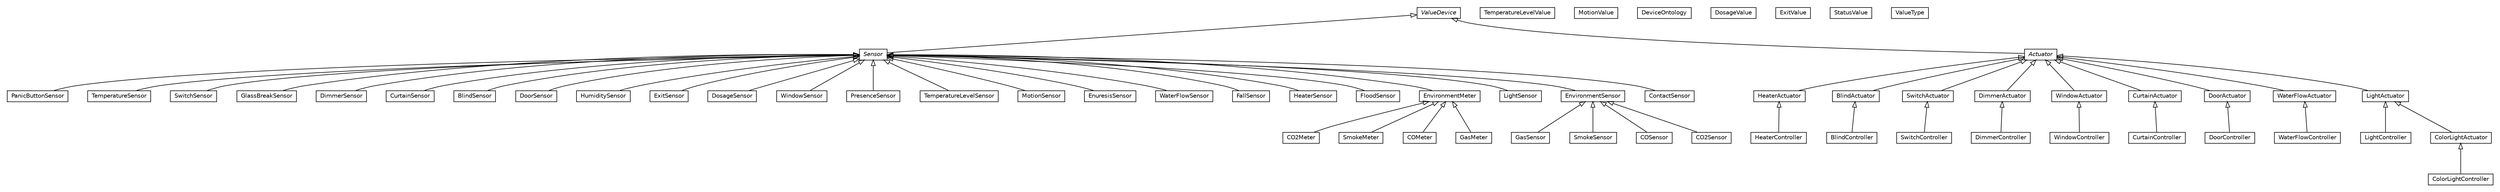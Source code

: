 #!/usr/local/bin/dot
#
# Class diagram 
# Generated by UMLGraph version R5_6-24-gf6e263 (http://www.umlgraph.org/)
#

digraph G {
	edge [fontname="Helvetica",fontsize=10,labelfontname="Helvetica",labelfontsize=10];
	node [fontname="Helvetica",fontsize=10,shape=plaintext];
	nodesep=0.25;
	ranksep=0.5;
	// org.universAAL.ontology.device.CO2Meter
	c8797 [label=<<table title="org.universAAL.ontology.device.CO2Meter" border="0" cellborder="1" cellspacing="0" cellpadding="2" port="p" href="./CO2Meter.html">
		<tr><td><table border="0" cellspacing="0" cellpadding="1">
<tr><td align="center" balign="center"> CO2Meter </td></tr>
		</table></td></tr>
		</table>>, URL="./CO2Meter.html", fontname="Helvetica", fontcolor="black", fontsize=10.0];
	// org.universAAL.ontology.device.PanicButtonSensor
	c8798 [label=<<table title="org.universAAL.ontology.device.PanicButtonSensor" border="0" cellborder="1" cellspacing="0" cellpadding="2" port="p" href="./PanicButtonSensor.html">
		<tr><td><table border="0" cellspacing="0" cellpadding="1">
<tr><td align="center" balign="center"> PanicButtonSensor </td></tr>
		</table></td></tr>
		</table>>, URL="./PanicButtonSensor.html", fontname="Helvetica", fontcolor="black", fontsize=10.0];
	// org.universAAL.ontology.device.GasSensor
	c8799 [label=<<table title="org.universAAL.ontology.device.GasSensor" border="0" cellborder="1" cellspacing="0" cellpadding="2" port="p" href="./GasSensor.html">
		<tr><td><table border="0" cellspacing="0" cellpadding="1">
<tr><td align="center" balign="center"> GasSensor </td></tr>
		</table></td></tr>
		</table>>, URL="./GasSensor.html", fontname="Helvetica", fontcolor="black", fontsize=10.0];
	// org.universAAL.ontology.device.TemperatureSensor
	c8800 [label=<<table title="org.universAAL.ontology.device.TemperatureSensor" border="0" cellborder="1" cellspacing="0" cellpadding="2" port="p" href="./TemperatureSensor.html">
		<tr><td><table border="0" cellspacing="0" cellpadding="1">
<tr><td align="center" balign="center"> TemperatureSensor </td></tr>
		</table></td></tr>
		</table>>, URL="./TemperatureSensor.html", fontname="Helvetica", fontcolor="black", fontsize=10.0];
	// org.universAAL.ontology.device.SwitchSensor
	c8801 [label=<<table title="org.universAAL.ontology.device.SwitchSensor" border="0" cellborder="1" cellspacing="0" cellpadding="2" port="p" href="./SwitchSensor.html">
		<tr><td><table border="0" cellspacing="0" cellpadding="1">
<tr><td align="center" balign="center"> SwitchSensor </td></tr>
		</table></td></tr>
		</table>>, URL="./SwitchSensor.html", fontname="Helvetica", fontcolor="black", fontsize=10.0];
	// org.universAAL.ontology.device.GlassBreakSensor
	c8802 [label=<<table title="org.universAAL.ontology.device.GlassBreakSensor" border="0" cellborder="1" cellspacing="0" cellpadding="2" port="p" href="./GlassBreakSensor.html">
		<tr><td><table border="0" cellspacing="0" cellpadding="1">
<tr><td align="center" balign="center"> GlassBreakSensor </td></tr>
		</table></td></tr>
		</table>>, URL="./GlassBreakSensor.html", fontname="Helvetica", fontcolor="black", fontsize=10.0];
	// org.universAAL.ontology.device.DimmerSensor
	c8803 [label=<<table title="org.universAAL.ontology.device.DimmerSensor" border="0" cellborder="1" cellspacing="0" cellpadding="2" port="p" href="./DimmerSensor.html">
		<tr><td><table border="0" cellspacing="0" cellpadding="1">
<tr><td align="center" balign="center"> DimmerSensor </td></tr>
		</table></td></tr>
		</table>>, URL="./DimmerSensor.html", fontname="Helvetica", fontcolor="black", fontsize=10.0];
	// org.universAAL.ontology.device.CurtainSensor
	c8804 [label=<<table title="org.universAAL.ontology.device.CurtainSensor" border="0" cellborder="1" cellspacing="0" cellpadding="2" port="p" href="./CurtainSensor.html">
		<tr><td><table border="0" cellspacing="0" cellpadding="1">
<tr><td align="center" balign="center"> CurtainSensor </td></tr>
		</table></td></tr>
		</table>>, URL="./CurtainSensor.html", fontname="Helvetica", fontcolor="black", fontsize=10.0];
	// org.universAAL.ontology.device.BlindSensor
	c8805 [label=<<table title="org.universAAL.ontology.device.BlindSensor" border="0" cellborder="1" cellspacing="0" cellpadding="2" port="p" href="./BlindSensor.html">
		<tr><td><table border="0" cellspacing="0" cellpadding="1">
<tr><td align="center" balign="center"> BlindSensor </td></tr>
		</table></td></tr>
		</table>>, URL="./BlindSensor.html", fontname="Helvetica", fontcolor="black", fontsize=10.0];
	// org.universAAL.ontology.device.DoorSensor
	c8806 [label=<<table title="org.universAAL.ontology.device.DoorSensor" border="0" cellborder="1" cellspacing="0" cellpadding="2" port="p" href="./DoorSensor.html">
		<tr><td><table border="0" cellspacing="0" cellpadding="1">
<tr><td align="center" balign="center"> DoorSensor </td></tr>
		</table></td></tr>
		</table>>, URL="./DoorSensor.html", fontname="Helvetica", fontcolor="black", fontsize=10.0];
	// org.universAAL.ontology.device.HumiditySensor
	c8807 [label=<<table title="org.universAAL.ontology.device.HumiditySensor" border="0" cellborder="1" cellspacing="0" cellpadding="2" port="p" href="./HumiditySensor.html">
		<tr><td><table border="0" cellspacing="0" cellpadding="1">
<tr><td align="center" balign="center"> HumiditySensor </td></tr>
		</table></td></tr>
		</table>>, URL="./HumiditySensor.html", fontname="Helvetica", fontcolor="black", fontsize=10.0];
	// org.universAAL.ontology.device.HeaterController
	c8808 [label=<<table title="org.universAAL.ontology.device.HeaterController" border="0" cellborder="1" cellspacing="0" cellpadding="2" port="p" href="./HeaterController.html">
		<tr><td><table border="0" cellspacing="0" cellpadding="1">
<tr><td align="center" balign="center"> HeaterController </td></tr>
		</table></td></tr>
		</table>>, URL="./HeaterController.html", fontname="Helvetica", fontcolor="black", fontsize=10.0];
	// org.universAAL.ontology.device.ExitSensor
	c8809 [label=<<table title="org.universAAL.ontology.device.ExitSensor" border="0" cellborder="1" cellspacing="0" cellpadding="2" port="p" href="./ExitSensor.html">
		<tr><td><table border="0" cellspacing="0" cellpadding="1">
<tr><td align="center" balign="center"> ExitSensor </td></tr>
		</table></td></tr>
		</table>>, URL="./ExitSensor.html", fontname="Helvetica", fontcolor="black", fontsize=10.0];
	// org.universAAL.ontology.device.DosageSensor
	c8810 [label=<<table title="org.universAAL.ontology.device.DosageSensor" border="0" cellborder="1" cellspacing="0" cellpadding="2" port="p" href="./DosageSensor.html">
		<tr><td><table border="0" cellspacing="0" cellpadding="1">
<tr><td align="center" balign="center"> DosageSensor </td></tr>
		</table></td></tr>
		</table>>, URL="./DosageSensor.html", fontname="Helvetica", fontcolor="black", fontsize=10.0];
	// org.universAAL.ontology.device.WindowSensor
	c8811 [label=<<table title="org.universAAL.ontology.device.WindowSensor" border="0" cellborder="1" cellspacing="0" cellpadding="2" port="p" href="./WindowSensor.html">
		<tr><td><table border="0" cellspacing="0" cellpadding="1">
<tr><td align="center" balign="center"> WindowSensor </td></tr>
		</table></td></tr>
		</table>>, URL="./WindowSensor.html", fontname="Helvetica", fontcolor="black", fontsize=10.0];
	// org.universAAL.ontology.device.PresenceSensor
	c8812 [label=<<table title="org.universAAL.ontology.device.PresenceSensor" border="0" cellborder="1" cellspacing="0" cellpadding="2" port="p" href="./PresenceSensor.html">
		<tr><td><table border="0" cellspacing="0" cellpadding="1">
<tr><td align="center" balign="center"> PresenceSensor </td></tr>
		</table></td></tr>
		</table>>, URL="./PresenceSensor.html", fontname="Helvetica", fontcolor="black", fontsize=10.0];
	// org.universAAL.ontology.device.TemperatureLevelValue
	c8813 [label=<<table title="org.universAAL.ontology.device.TemperatureLevelValue" border="0" cellborder="1" cellspacing="0" cellpadding="2" port="p" href="./TemperatureLevelValue.html">
		<tr><td><table border="0" cellspacing="0" cellpadding="1">
<tr><td align="center" balign="center"> TemperatureLevelValue </td></tr>
		</table></td></tr>
		</table>>, URL="./TemperatureLevelValue.html", fontname="Helvetica", fontcolor="black", fontsize=10.0];
	// org.universAAL.ontology.device.TemperatureLevelSensor
	c8814 [label=<<table title="org.universAAL.ontology.device.TemperatureLevelSensor" border="0" cellborder="1" cellspacing="0" cellpadding="2" port="p" href="./TemperatureLevelSensor.html">
		<tr><td><table border="0" cellspacing="0" cellpadding="1">
<tr><td align="center" balign="center"> TemperatureLevelSensor </td></tr>
		</table></td></tr>
		</table>>, URL="./TemperatureLevelSensor.html", fontname="Helvetica", fontcolor="black", fontsize=10.0];
	// org.universAAL.ontology.device.MotionValue
	c8815 [label=<<table title="org.universAAL.ontology.device.MotionValue" border="0" cellborder="1" cellspacing="0" cellpadding="2" port="p" href="./MotionValue.html">
		<tr><td><table border="0" cellspacing="0" cellpadding="1">
<tr><td align="center" balign="center"> MotionValue </td></tr>
		</table></td></tr>
		</table>>, URL="./MotionValue.html", fontname="Helvetica", fontcolor="black", fontsize=10.0];
	// org.universAAL.ontology.device.MotionSensor
	c8816 [label=<<table title="org.universAAL.ontology.device.MotionSensor" border="0" cellborder="1" cellspacing="0" cellpadding="2" port="p" href="./MotionSensor.html">
		<tr><td><table border="0" cellspacing="0" cellpadding="1">
<tr><td align="center" balign="center"> MotionSensor </td></tr>
		</table></td></tr>
		</table>>, URL="./MotionSensor.html", fontname="Helvetica", fontcolor="black", fontsize=10.0];
	// org.universAAL.ontology.device.DeviceOntology
	c8817 [label=<<table title="org.universAAL.ontology.device.DeviceOntology" border="0" cellborder="1" cellspacing="0" cellpadding="2" port="p" href="./DeviceOntology.html">
		<tr><td><table border="0" cellspacing="0" cellpadding="1">
<tr><td align="center" balign="center"> DeviceOntology </td></tr>
		</table></td></tr>
		</table>>, URL="./DeviceOntology.html", fontname="Helvetica", fontcolor="black", fontsize=10.0];
	// org.universAAL.ontology.device.LightController
	c8818 [label=<<table title="org.universAAL.ontology.device.LightController" border="0" cellborder="1" cellspacing="0" cellpadding="2" port="p" href="./LightController.html">
		<tr><td><table border="0" cellspacing="0" cellpadding="1">
<tr><td align="center" balign="center"> LightController </td></tr>
		</table></td></tr>
		</table>>, URL="./LightController.html", fontname="Helvetica", fontcolor="black", fontsize=10.0];
	// org.universAAL.ontology.device.EnuresisSensor
	c8819 [label=<<table title="org.universAAL.ontology.device.EnuresisSensor" border="0" cellborder="1" cellspacing="0" cellpadding="2" port="p" href="./EnuresisSensor.html">
		<tr><td><table border="0" cellspacing="0" cellpadding="1">
<tr><td align="center" balign="center"> EnuresisSensor </td></tr>
		</table></td></tr>
		</table>>, URL="./EnuresisSensor.html", fontname="Helvetica", fontcolor="black", fontsize=10.0];
	// org.universAAL.ontology.device.DoorController
	c8820 [label=<<table title="org.universAAL.ontology.device.DoorController" border="0" cellborder="1" cellspacing="0" cellpadding="2" port="p" href="./DoorController.html">
		<tr><td><table border="0" cellspacing="0" cellpadding="1">
<tr><td align="center" balign="center"> DoorController </td></tr>
		</table></td></tr>
		</table>>, URL="./DoorController.html", fontname="Helvetica", fontcolor="black", fontsize=10.0];
	// org.universAAL.ontology.device.SmokeMeter
	c8821 [label=<<table title="org.universAAL.ontology.device.SmokeMeter" border="0" cellborder="1" cellspacing="0" cellpadding="2" port="p" href="./SmokeMeter.html">
		<tr><td><table border="0" cellspacing="0" cellpadding="1">
<tr><td align="center" balign="center"> SmokeMeter </td></tr>
		</table></td></tr>
		</table>>, URL="./SmokeMeter.html", fontname="Helvetica", fontcolor="black", fontsize=10.0];
	// org.universAAL.ontology.device.WaterFlowSensor
	c8822 [label=<<table title="org.universAAL.ontology.device.WaterFlowSensor" border="0" cellborder="1" cellspacing="0" cellpadding="2" port="p" href="./WaterFlowSensor.html">
		<tr><td><table border="0" cellspacing="0" cellpadding="1">
<tr><td align="center" balign="center"> WaterFlowSensor </td></tr>
		</table></td></tr>
		</table>>, URL="./WaterFlowSensor.html", fontname="Helvetica", fontcolor="black", fontsize=10.0];
	// org.universAAL.ontology.device.HeaterActuator
	c8823 [label=<<table title="org.universAAL.ontology.device.HeaterActuator" border="0" cellborder="1" cellspacing="0" cellpadding="2" port="p" href="./HeaterActuator.html">
		<tr><td><table border="0" cellspacing="0" cellpadding="1">
<tr><td align="center" balign="center"> HeaterActuator </td></tr>
		</table></td></tr>
		</table>>, URL="./HeaterActuator.html", fontname="Helvetica", fontcolor="black", fontsize=10.0];
	// org.universAAL.ontology.device.BlindActuator
	c8824 [label=<<table title="org.universAAL.ontology.device.BlindActuator" border="0" cellborder="1" cellspacing="0" cellpadding="2" port="p" href="./BlindActuator.html">
		<tr><td><table border="0" cellspacing="0" cellpadding="1">
<tr><td align="center" balign="center"> BlindActuator </td></tr>
		</table></td></tr>
		</table>>, URL="./BlindActuator.html", fontname="Helvetica", fontcolor="black", fontsize=10.0];
	// org.universAAL.ontology.device.BlindController
	c8825 [label=<<table title="org.universAAL.ontology.device.BlindController" border="0" cellborder="1" cellspacing="0" cellpadding="2" port="p" href="./BlindController.html">
		<tr><td><table border="0" cellspacing="0" cellpadding="1">
<tr><td align="center" balign="center"> BlindController </td></tr>
		</table></td></tr>
		</table>>, URL="./BlindController.html", fontname="Helvetica", fontcolor="black", fontsize=10.0];
	// org.universAAL.ontology.device.SwitchActuator
	c8826 [label=<<table title="org.universAAL.ontology.device.SwitchActuator" border="0" cellborder="1" cellspacing="0" cellpadding="2" port="p" href="./SwitchActuator.html">
		<tr><td><table border="0" cellspacing="0" cellpadding="1">
<tr><td align="center" balign="center"> SwitchActuator </td></tr>
		</table></td></tr>
		</table>>, URL="./SwitchActuator.html", fontname="Helvetica", fontcolor="black", fontsize=10.0];
	// org.universAAL.ontology.device.SwitchController
	c8827 [label=<<table title="org.universAAL.ontology.device.SwitchController" border="0" cellborder="1" cellspacing="0" cellpadding="2" port="p" href="./SwitchController.html">
		<tr><td><table border="0" cellspacing="0" cellpadding="1">
<tr><td align="center" balign="center"> SwitchController </td></tr>
		</table></td></tr>
		</table>>, URL="./SwitchController.html", fontname="Helvetica", fontcolor="black", fontsize=10.0];
	// org.universAAL.ontology.device.SmokeSensor
	c8828 [label=<<table title="org.universAAL.ontology.device.SmokeSensor" border="0" cellborder="1" cellspacing="0" cellpadding="2" port="p" href="./SmokeSensor.html">
		<tr><td><table border="0" cellspacing="0" cellpadding="1">
<tr><td align="center" balign="center"> SmokeSensor </td></tr>
		</table></td></tr>
		</table>>, URL="./SmokeSensor.html", fontname="Helvetica", fontcolor="black", fontsize=10.0];
	// org.universAAL.ontology.device.DimmerActuator
	c8829 [label=<<table title="org.universAAL.ontology.device.DimmerActuator" border="0" cellborder="1" cellspacing="0" cellpadding="2" port="p" href="./DimmerActuator.html">
		<tr><td><table border="0" cellspacing="0" cellpadding="1">
<tr><td align="center" balign="center"> DimmerActuator </td></tr>
		</table></td></tr>
		</table>>, URL="./DimmerActuator.html", fontname="Helvetica", fontcolor="black", fontsize=10.0];
	// org.universAAL.ontology.device.DimmerController
	c8830 [label=<<table title="org.universAAL.ontology.device.DimmerController" border="0" cellborder="1" cellspacing="0" cellpadding="2" port="p" href="./DimmerController.html">
		<tr><td><table border="0" cellspacing="0" cellpadding="1">
<tr><td align="center" balign="center"> DimmerController </td></tr>
		</table></td></tr>
		</table>>, URL="./DimmerController.html", fontname="Helvetica", fontcolor="black", fontsize=10.0];
	// org.universAAL.ontology.device.WindowActuator
	c8831 [label=<<table title="org.universAAL.ontology.device.WindowActuator" border="0" cellborder="1" cellspacing="0" cellpadding="2" port="p" href="./WindowActuator.html">
		<tr><td><table border="0" cellspacing="0" cellpadding="1">
<tr><td align="center" balign="center"> WindowActuator </td></tr>
		</table></td></tr>
		</table>>, URL="./WindowActuator.html", fontname="Helvetica", fontcolor="black", fontsize=10.0];
	// org.universAAL.ontology.device.WindowController
	c8832 [label=<<table title="org.universAAL.ontology.device.WindowController" border="0" cellborder="1" cellspacing="0" cellpadding="2" port="p" href="./WindowController.html">
		<tr><td><table border="0" cellspacing="0" cellpadding="1">
<tr><td align="center" balign="center"> WindowController </td></tr>
		</table></td></tr>
		</table>>, URL="./WindowController.html", fontname="Helvetica", fontcolor="black", fontsize=10.0];
	// org.universAAL.ontology.device.FallSensor
	c8833 [label=<<table title="org.universAAL.ontology.device.FallSensor" border="0" cellborder="1" cellspacing="0" cellpadding="2" port="p" href="./FallSensor.html">
		<tr><td><table border="0" cellspacing="0" cellpadding="1">
<tr><td align="center" balign="center"> FallSensor </td></tr>
		</table></td></tr>
		</table>>, URL="./FallSensor.html", fontname="Helvetica", fontcolor="black", fontsize=10.0];
	// org.universAAL.ontology.device.CurtainActuator
	c8834 [label=<<table title="org.universAAL.ontology.device.CurtainActuator" border="0" cellborder="1" cellspacing="0" cellpadding="2" port="p" href="./CurtainActuator.html">
		<tr><td><table border="0" cellspacing="0" cellpadding="1">
<tr><td align="center" balign="center"> CurtainActuator </td></tr>
		</table></td></tr>
		</table>>, URL="./CurtainActuator.html", fontname="Helvetica", fontcolor="black", fontsize=10.0];
	// org.universAAL.ontology.device.CurtainController
	c8835 [label=<<table title="org.universAAL.ontology.device.CurtainController" border="0" cellborder="1" cellspacing="0" cellpadding="2" port="p" href="./CurtainController.html">
		<tr><td><table border="0" cellspacing="0" cellpadding="1">
<tr><td align="center" balign="center"> CurtainController </td></tr>
		</table></td></tr>
		</table>>, URL="./CurtainController.html", fontname="Helvetica", fontcolor="black", fontsize=10.0];
	// org.universAAL.ontology.device.DosageValue
	c8836 [label=<<table title="org.universAAL.ontology.device.DosageValue" border="0" cellborder="1" cellspacing="0" cellpadding="2" port="p" href="./DosageValue.html">
		<tr><td><table border="0" cellspacing="0" cellpadding="1">
<tr><td align="center" balign="center"> DosageValue </td></tr>
		</table></td></tr>
		</table>>, URL="./DosageValue.html", fontname="Helvetica", fontcolor="black", fontsize=10.0];
	// org.universAAL.ontology.device.COMeter
	c8837 [label=<<table title="org.universAAL.ontology.device.COMeter" border="0" cellborder="1" cellspacing="0" cellpadding="2" port="p" href="./COMeter.html">
		<tr><td><table border="0" cellspacing="0" cellpadding="1">
<tr><td align="center" balign="center"> COMeter </td></tr>
		</table></td></tr>
		</table>>, URL="./COMeter.html", fontname="Helvetica", fontcolor="black", fontsize=10.0];
	// org.universAAL.ontology.device.COSensor
	c8838 [label=<<table title="org.universAAL.ontology.device.COSensor" border="0" cellborder="1" cellspacing="0" cellpadding="2" port="p" href="./COSensor.html">
		<tr><td><table border="0" cellspacing="0" cellpadding="1">
<tr><td align="center" balign="center"> COSensor </td></tr>
		</table></td></tr>
		</table>>, URL="./COSensor.html", fontname="Helvetica", fontcolor="black", fontsize=10.0];
	// org.universAAL.ontology.device.HeaterSensor
	c8839 [label=<<table title="org.universAAL.ontology.device.HeaterSensor" border="0" cellborder="1" cellspacing="0" cellpadding="2" port="p" href="./HeaterSensor.html">
		<tr><td><table border="0" cellspacing="0" cellpadding="1">
<tr><td align="center" balign="center"> HeaterSensor </td></tr>
		</table></td></tr>
		</table>>, URL="./HeaterSensor.html", fontname="Helvetica", fontcolor="black", fontsize=10.0];
	// org.universAAL.ontology.device.FloodSensor
	c8840 [label=<<table title="org.universAAL.ontology.device.FloodSensor" border="0" cellborder="1" cellspacing="0" cellpadding="2" port="p" href="./FloodSensor.html">
		<tr><td><table border="0" cellspacing="0" cellpadding="1">
<tr><td align="center" balign="center"> FloodSensor </td></tr>
		</table></td></tr>
		</table>>, URL="./FloodSensor.html", fontname="Helvetica", fontcolor="black", fontsize=10.0];
	// org.universAAL.ontology.device.ExitValue
	c8841 [label=<<table title="org.universAAL.ontology.device.ExitValue" border="0" cellborder="1" cellspacing="0" cellpadding="2" port="p" href="./ExitValue.html">
		<tr><td><table border="0" cellspacing="0" cellpadding="1">
<tr><td align="center" balign="center"> ExitValue </td></tr>
		</table></td></tr>
		</table>>, URL="./ExitValue.html", fontname="Helvetica", fontcolor="black", fontsize=10.0];
	// org.universAAL.ontology.device.EnvironmentMeter
	c8842 [label=<<table title="org.universAAL.ontology.device.EnvironmentMeter" border="0" cellborder="1" cellspacing="0" cellpadding="2" port="p" href="./EnvironmentMeter.html">
		<tr><td><table border="0" cellspacing="0" cellpadding="1">
<tr><td align="center" balign="center"> EnvironmentMeter </td></tr>
		</table></td></tr>
		</table>>, URL="./EnvironmentMeter.html", fontname="Helvetica", fontcolor="black", fontsize=10.0];
	// org.universAAL.ontology.device.GasMeter
	c8843 [label=<<table title="org.universAAL.ontology.device.GasMeter" border="0" cellborder="1" cellspacing="0" cellpadding="2" port="p" href="./GasMeter.html">
		<tr><td><table border="0" cellspacing="0" cellpadding="1">
<tr><td align="center" balign="center"> GasMeter </td></tr>
		</table></td></tr>
		</table>>, URL="./GasMeter.html", fontname="Helvetica", fontcolor="black", fontsize=10.0];
	// org.universAAL.ontology.device.LightSensor
	c8844 [label=<<table title="org.universAAL.ontology.device.LightSensor" border="0" cellborder="1" cellspacing="0" cellpadding="2" port="p" href="./LightSensor.html">
		<tr><td><table border="0" cellspacing="0" cellpadding="1">
<tr><td align="center" balign="center"> LightSensor </td></tr>
		</table></td></tr>
		</table>>, URL="./LightSensor.html", fontname="Helvetica", fontcolor="black", fontsize=10.0];
	// org.universAAL.ontology.device.DoorActuator
	c8845 [label=<<table title="org.universAAL.ontology.device.DoorActuator" border="0" cellborder="1" cellspacing="0" cellpadding="2" port="p" href="./DoorActuator.html">
		<tr><td><table border="0" cellspacing="0" cellpadding="1">
<tr><td align="center" balign="center"> DoorActuator </td></tr>
		</table></td></tr>
		</table>>, URL="./DoorActuator.html", fontname="Helvetica", fontcolor="black", fontsize=10.0];
	// org.universAAL.ontology.device.EnvironmentSensor
	c8846 [label=<<table title="org.universAAL.ontology.device.EnvironmentSensor" border="0" cellborder="1" cellspacing="0" cellpadding="2" port="p" href="./EnvironmentSensor.html">
		<tr><td><table border="0" cellspacing="0" cellpadding="1">
<tr><td align="center" balign="center"> EnvironmentSensor </td></tr>
		</table></td></tr>
		</table>>, URL="./EnvironmentSensor.html", fontname="Helvetica", fontcolor="black", fontsize=10.0];
	// org.universAAL.ontology.device.CO2Sensor
	c8847 [label=<<table title="org.universAAL.ontology.device.CO2Sensor" border="0" cellborder="1" cellspacing="0" cellpadding="2" port="p" href="./CO2Sensor.html">
		<tr><td><table border="0" cellspacing="0" cellpadding="1">
<tr><td align="center" balign="center"> CO2Sensor </td></tr>
		</table></td></tr>
		</table>>, URL="./CO2Sensor.html", fontname="Helvetica", fontcolor="black", fontsize=10.0];
	// org.universAAL.ontology.device.Sensor
	c8848 [label=<<table title="org.universAAL.ontology.device.Sensor" border="0" cellborder="1" cellspacing="0" cellpadding="2" port="p" href="./Sensor.html">
		<tr><td><table border="0" cellspacing="0" cellpadding="1">
<tr><td align="center" balign="center"><font face="Helvetica-Oblique"> Sensor </font></td></tr>
		</table></td></tr>
		</table>>, URL="./Sensor.html", fontname="Helvetica", fontcolor="black", fontsize=10.0];
	// org.universAAL.ontology.device.ContactSensor
	c8849 [label=<<table title="org.universAAL.ontology.device.ContactSensor" border="0" cellborder="1" cellspacing="0" cellpadding="2" port="p" href="./ContactSensor.html">
		<tr><td><table border="0" cellspacing="0" cellpadding="1">
<tr><td align="center" balign="center"> ContactSensor </td></tr>
		</table></td></tr>
		</table>>, URL="./ContactSensor.html", fontname="Helvetica", fontcolor="black", fontsize=10.0];
	// org.universAAL.ontology.device.StatusValue
	c8850 [label=<<table title="org.universAAL.ontology.device.StatusValue" border="0" cellborder="1" cellspacing="0" cellpadding="2" port="p" href="./StatusValue.html">
		<tr><td><table border="0" cellspacing="0" cellpadding="1">
<tr><td align="center" balign="center"> StatusValue </td></tr>
		</table></td></tr>
		</table>>, URL="./StatusValue.html", fontname="Helvetica", fontcolor="black", fontsize=10.0];
	// org.universAAL.ontology.device.WaterFlowActuator
	c8851 [label=<<table title="org.universAAL.ontology.device.WaterFlowActuator" border="0" cellborder="1" cellspacing="0" cellpadding="2" port="p" href="./WaterFlowActuator.html">
		<tr><td><table border="0" cellspacing="0" cellpadding="1">
<tr><td align="center" balign="center"> WaterFlowActuator </td></tr>
		</table></td></tr>
		</table>>, URL="./WaterFlowActuator.html", fontname="Helvetica", fontcolor="black", fontsize=10.0];
	// org.universAAL.ontology.device.WaterFlowController
	c8852 [label=<<table title="org.universAAL.ontology.device.WaterFlowController" border="0" cellborder="1" cellspacing="0" cellpadding="2" port="p" href="./WaterFlowController.html">
		<tr><td><table border="0" cellspacing="0" cellpadding="1">
<tr><td align="center" balign="center"> WaterFlowController </td></tr>
		</table></td></tr>
		</table>>, URL="./WaterFlowController.html", fontname="Helvetica", fontcolor="black", fontsize=10.0];
	// org.universAAL.ontology.device.ValueType
	c8853 [label=<<table title="org.universAAL.ontology.device.ValueType" border="0" cellborder="1" cellspacing="0" cellpadding="2" port="p" href="./ValueType.html">
		<tr><td><table border="0" cellspacing="0" cellpadding="1">
<tr><td align="center" balign="center"> ValueType </td></tr>
		</table></td></tr>
		</table>>, URL="./ValueType.html", fontname="Helvetica", fontcolor="black", fontsize=10.0];
	// org.universAAL.ontology.device.ValueDevice
	c8854 [label=<<table title="org.universAAL.ontology.device.ValueDevice" border="0" cellborder="1" cellspacing="0" cellpadding="2" port="p" href="./ValueDevice.html">
		<tr><td><table border="0" cellspacing="0" cellpadding="1">
<tr><td align="center" balign="center"><font face="Helvetica-Oblique"> ValueDevice </font></td></tr>
		</table></td></tr>
		</table>>, URL="./ValueDevice.html", fontname="Helvetica", fontcolor="black", fontsize=10.0];
	// org.universAAL.ontology.device.Actuator
	c8855 [label=<<table title="org.universAAL.ontology.device.Actuator" border="0" cellborder="1" cellspacing="0" cellpadding="2" port="p" href="./Actuator.html">
		<tr><td><table border="0" cellspacing="0" cellpadding="1">
<tr><td align="center" balign="center"><font face="Helvetica-Oblique"> Actuator </font></td></tr>
		</table></td></tr>
		</table>>, URL="./Actuator.html", fontname="Helvetica", fontcolor="black", fontsize=10.0];
	// org.universAAL.ontology.device.LightActuator
	c8856 [label=<<table title="org.universAAL.ontology.device.LightActuator" border="0" cellborder="1" cellspacing="0" cellpadding="2" port="p" href="./LightActuator.html">
		<tr><td><table border="0" cellspacing="0" cellpadding="1">
<tr><td align="center" balign="center"> LightActuator </td></tr>
		</table></td></tr>
		</table>>, URL="./LightActuator.html", fontname="Helvetica", fontcolor="black", fontsize=10.0];
	// org.universAAL.ontology.device.ColorLightActuator
	c8857 [label=<<table title="org.universAAL.ontology.device.ColorLightActuator" border="0" cellborder="1" cellspacing="0" cellpadding="2" port="p" href="./ColorLightActuator.html">
		<tr><td><table border="0" cellspacing="0" cellpadding="1">
<tr><td align="center" balign="center"> ColorLightActuator </td></tr>
		</table></td></tr>
		</table>>, URL="./ColorLightActuator.html", fontname="Helvetica", fontcolor="black", fontsize=10.0];
	// org.universAAL.ontology.device.ColorLightController
	c8858 [label=<<table title="org.universAAL.ontology.device.ColorLightController" border="0" cellborder="1" cellspacing="0" cellpadding="2" port="p" href="./ColorLightController.html">
		<tr><td><table border="0" cellspacing="0" cellpadding="1">
<tr><td align="center" balign="center"> ColorLightController </td></tr>
		</table></td></tr>
		</table>>, URL="./ColorLightController.html", fontname="Helvetica", fontcolor="black", fontsize=10.0];
	//org.universAAL.ontology.device.CO2Meter extends org.universAAL.ontology.device.EnvironmentMeter
	c8842:p -> c8797:p [dir=back,arrowtail=empty];
	//org.universAAL.ontology.device.PanicButtonSensor extends org.universAAL.ontology.device.Sensor
	c8848:p -> c8798:p [dir=back,arrowtail=empty];
	//org.universAAL.ontology.device.GasSensor extends org.universAAL.ontology.device.EnvironmentSensor
	c8846:p -> c8799:p [dir=back,arrowtail=empty];
	//org.universAAL.ontology.device.TemperatureSensor extends org.universAAL.ontology.device.Sensor
	c8848:p -> c8800:p [dir=back,arrowtail=empty];
	//org.universAAL.ontology.device.SwitchSensor extends org.universAAL.ontology.device.Sensor
	c8848:p -> c8801:p [dir=back,arrowtail=empty];
	//org.universAAL.ontology.device.GlassBreakSensor extends org.universAAL.ontology.device.Sensor
	c8848:p -> c8802:p [dir=back,arrowtail=empty];
	//org.universAAL.ontology.device.DimmerSensor extends org.universAAL.ontology.device.Sensor
	c8848:p -> c8803:p [dir=back,arrowtail=empty];
	//org.universAAL.ontology.device.CurtainSensor extends org.universAAL.ontology.device.Sensor
	c8848:p -> c8804:p [dir=back,arrowtail=empty];
	//org.universAAL.ontology.device.BlindSensor extends org.universAAL.ontology.device.Sensor
	c8848:p -> c8805:p [dir=back,arrowtail=empty];
	//org.universAAL.ontology.device.DoorSensor extends org.universAAL.ontology.device.Sensor
	c8848:p -> c8806:p [dir=back,arrowtail=empty];
	//org.universAAL.ontology.device.HumiditySensor extends org.universAAL.ontology.device.Sensor
	c8848:p -> c8807:p [dir=back,arrowtail=empty];
	//org.universAAL.ontology.device.HeaterController extends org.universAAL.ontology.device.HeaterActuator
	c8823:p -> c8808:p [dir=back,arrowtail=empty];
	//org.universAAL.ontology.device.ExitSensor extends org.universAAL.ontology.device.Sensor
	c8848:p -> c8809:p [dir=back,arrowtail=empty];
	//org.universAAL.ontology.device.DosageSensor extends org.universAAL.ontology.device.Sensor
	c8848:p -> c8810:p [dir=back,arrowtail=empty];
	//org.universAAL.ontology.device.WindowSensor extends org.universAAL.ontology.device.Sensor
	c8848:p -> c8811:p [dir=back,arrowtail=empty];
	//org.universAAL.ontology.device.PresenceSensor extends org.universAAL.ontology.device.Sensor
	c8848:p -> c8812:p [dir=back,arrowtail=empty];
	//org.universAAL.ontology.device.TemperatureLevelSensor extends org.universAAL.ontology.device.Sensor
	c8848:p -> c8814:p [dir=back,arrowtail=empty];
	//org.universAAL.ontology.device.MotionSensor extends org.universAAL.ontology.device.Sensor
	c8848:p -> c8816:p [dir=back,arrowtail=empty];
	//org.universAAL.ontology.device.LightController extends org.universAAL.ontology.device.LightActuator
	c8856:p -> c8818:p [dir=back,arrowtail=empty];
	//org.universAAL.ontology.device.EnuresisSensor extends org.universAAL.ontology.device.Sensor
	c8848:p -> c8819:p [dir=back,arrowtail=empty];
	//org.universAAL.ontology.device.DoorController extends org.universAAL.ontology.device.DoorActuator
	c8845:p -> c8820:p [dir=back,arrowtail=empty];
	//org.universAAL.ontology.device.SmokeMeter extends org.universAAL.ontology.device.EnvironmentMeter
	c8842:p -> c8821:p [dir=back,arrowtail=empty];
	//org.universAAL.ontology.device.WaterFlowSensor extends org.universAAL.ontology.device.Sensor
	c8848:p -> c8822:p [dir=back,arrowtail=empty];
	//org.universAAL.ontology.device.HeaterActuator extends org.universAAL.ontology.device.Actuator
	c8855:p -> c8823:p [dir=back,arrowtail=empty];
	//org.universAAL.ontology.device.BlindActuator extends org.universAAL.ontology.device.Actuator
	c8855:p -> c8824:p [dir=back,arrowtail=empty];
	//org.universAAL.ontology.device.BlindController extends org.universAAL.ontology.device.BlindActuator
	c8824:p -> c8825:p [dir=back,arrowtail=empty];
	//org.universAAL.ontology.device.SwitchActuator extends org.universAAL.ontology.device.Actuator
	c8855:p -> c8826:p [dir=back,arrowtail=empty];
	//org.universAAL.ontology.device.SwitchController extends org.universAAL.ontology.device.SwitchActuator
	c8826:p -> c8827:p [dir=back,arrowtail=empty];
	//org.universAAL.ontology.device.SmokeSensor extends org.universAAL.ontology.device.EnvironmentSensor
	c8846:p -> c8828:p [dir=back,arrowtail=empty];
	//org.universAAL.ontology.device.DimmerActuator extends org.universAAL.ontology.device.Actuator
	c8855:p -> c8829:p [dir=back,arrowtail=empty];
	//org.universAAL.ontology.device.DimmerController extends org.universAAL.ontology.device.DimmerActuator
	c8829:p -> c8830:p [dir=back,arrowtail=empty];
	//org.universAAL.ontology.device.WindowActuator extends org.universAAL.ontology.device.Actuator
	c8855:p -> c8831:p [dir=back,arrowtail=empty];
	//org.universAAL.ontology.device.WindowController extends org.universAAL.ontology.device.WindowActuator
	c8831:p -> c8832:p [dir=back,arrowtail=empty];
	//org.universAAL.ontology.device.FallSensor extends org.universAAL.ontology.device.Sensor
	c8848:p -> c8833:p [dir=back,arrowtail=empty];
	//org.universAAL.ontology.device.CurtainActuator extends org.universAAL.ontology.device.Actuator
	c8855:p -> c8834:p [dir=back,arrowtail=empty];
	//org.universAAL.ontology.device.CurtainController extends org.universAAL.ontology.device.CurtainActuator
	c8834:p -> c8835:p [dir=back,arrowtail=empty];
	//org.universAAL.ontology.device.COMeter extends org.universAAL.ontology.device.EnvironmentMeter
	c8842:p -> c8837:p [dir=back,arrowtail=empty];
	//org.universAAL.ontology.device.COSensor extends org.universAAL.ontology.device.EnvironmentSensor
	c8846:p -> c8838:p [dir=back,arrowtail=empty];
	//org.universAAL.ontology.device.HeaterSensor extends org.universAAL.ontology.device.Sensor
	c8848:p -> c8839:p [dir=back,arrowtail=empty];
	//org.universAAL.ontology.device.FloodSensor extends org.universAAL.ontology.device.Sensor
	c8848:p -> c8840:p [dir=back,arrowtail=empty];
	//org.universAAL.ontology.device.EnvironmentMeter extends org.universAAL.ontology.device.Sensor
	c8848:p -> c8842:p [dir=back,arrowtail=empty];
	//org.universAAL.ontology.device.GasMeter extends org.universAAL.ontology.device.EnvironmentMeter
	c8842:p -> c8843:p [dir=back,arrowtail=empty];
	//org.universAAL.ontology.device.LightSensor extends org.universAAL.ontology.device.Sensor
	c8848:p -> c8844:p [dir=back,arrowtail=empty];
	//org.universAAL.ontology.device.DoorActuator extends org.universAAL.ontology.device.Actuator
	c8855:p -> c8845:p [dir=back,arrowtail=empty];
	//org.universAAL.ontology.device.EnvironmentSensor extends org.universAAL.ontology.device.Sensor
	c8848:p -> c8846:p [dir=back,arrowtail=empty];
	//org.universAAL.ontology.device.CO2Sensor extends org.universAAL.ontology.device.EnvironmentSensor
	c8846:p -> c8847:p [dir=back,arrowtail=empty];
	//org.universAAL.ontology.device.Sensor extends org.universAAL.ontology.device.ValueDevice
	c8854:p -> c8848:p [dir=back,arrowtail=empty];
	//org.universAAL.ontology.device.ContactSensor extends org.universAAL.ontology.device.Sensor
	c8848:p -> c8849:p [dir=back,arrowtail=empty];
	//org.universAAL.ontology.device.WaterFlowActuator extends org.universAAL.ontology.device.Actuator
	c8855:p -> c8851:p [dir=back,arrowtail=empty];
	//org.universAAL.ontology.device.WaterFlowController extends org.universAAL.ontology.device.WaterFlowActuator
	c8851:p -> c8852:p [dir=back,arrowtail=empty];
	//org.universAAL.ontology.device.Actuator extends org.universAAL.ontology.device.ValueDevice
	c8854:p -> c8855:p [dir=back,arrowtail=empty];
	//org.universAAL.ontology.device.LightActuator extends org.universAAL.ontology.device.Actuator
	c8855:p -> c8856:p [dir=back,arrowtail=empty];
	//org.universAAL.ontology.device.ColorLightActuator extends org.universAAL.ontology.device.LightActuator
	c8856:p -> c8857:p [dir=back,arrowtail=empty];
	//org.universAAL.ontology.device.ColorLightController extends org.universAAL.ontology.device.ColorLightActuator
	c8857:p -> c8858:p [dir=back,arrowtail=empty];
}

